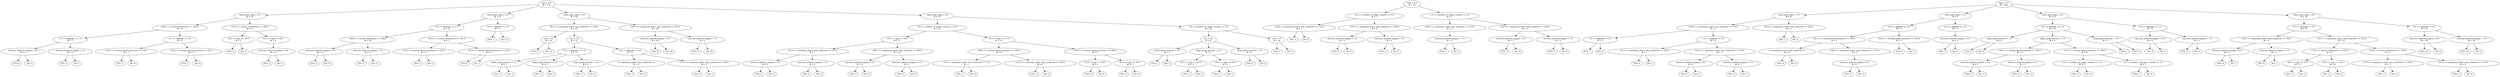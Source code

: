 // Heart Data Decision Tree
digraph {
	"c791b64a-ffa7-4f8d-bc83-f4e7b7d10822" [label="thal = 3.0
# = 152"]
	"1a68bd39-2408-4e20-b849-fb2fc2386250" [label="chest_pain_type = 1.0
# = 12"]
	"f83f117d-ed92-4346-a36a-aff19d2d0b9f" [label="chest_pain_type = 2.0
# = 33"]
	"3ab942e7-cd74-48c5-846a-2feebee31fec" [label="chest_pain_type = 3.0
# = 56"]
	"cdd2b8d6-2947-4aae-b222-f57e28d1df6b" [label="chest_pain_type = 4.0
# = 51"]
	"526d82bd-25c6-4d76-95f3-57d149de5b1c" [label="0.0 <= number_of_major_vessels <= 0.0
# = 7"]
	"1ea00df7-6ce6-4a06-950f-dcd28e1fdbe8" [label="1.0 <= number_of_major_vessels <= 3.0
# = 7"]
	"98ec3983-8569-48a9-b7b4-e82ad2cb62ef" [label="thal = 6.0
# = 14"]
	"e56421bb-d5ce-40cc-aecf-54c7835042a3" [label="chest_pain_type = 1.0
# = 6"]
	"e06cf3dc-5ae9-499b-a746-c2027387f91b" [label="chest_pain_type = 2.0
# = 7"]
	"8ba0731b-7564-43c4-977f-a16138d1be26" [label="chest_pain_type = 3.0
# = 21"]
	"5e00abfb-6cb4-4ab4-adcb-b4c99097172e" [label="chest_pain_type = 4.0
# = 70"]
	"478f6a52-39de-4720-9860-3caf21e6e105" [label="thal = 7.0
# = 104"]
	"b389e6e5-c95f-412b-8e7a-422b144d4f72" [label="182.0 <= serum_cholesterol <= 244.0
# = 9"]
	"741468af-53b6-4333-8d2e-516cf7c8f406" [label="273.0 <= serum_cholesterol <= 283.0
# = 3"]
	"b44b5197-9220-4a17-a825-5c96d1274d8e" [label="0.0 <= oldpeak <= 1.4
# = 32"]
	"044034b4-ca1d-4264-9851-8e0311487d80" [label="1.8 <= oldpeak <= 1.8
# = 1"]
	"f2356091-ef70-42f1-b1af-e513707af859" [label="96.0 <= maximum_heart_rate_achieved <= 158.0
# = 27"]
	"628b89bd-4dfd-4498-b370-d404abcc5d88" [label="160.0 <= maximum_heart_rate_achieved <= 187.0
# = 29"]
	"14aabb8e-ac0b-404a-a4fb-dc22dbe9dbcc" [label="0.0 <= number_of_major_vessels <= 0.0
# = 31"]
	"2218b7b8-b9db-402c-9518-0f7fb35355e3" [label="1.0 <= number_of_major_vessels <= 3.0
# = 20"]
	"93497e59-0b08-47bc-9a46-08135f7a7792" [label="125.0 <= maximum_heart_rate_achieved <= 125.0
# = 1"]
	"edb38c8f-9f6c-4ffa-baff-06c3a3af0d9f" [label="126.0 <= maximum_heart_rate_achieved <= 190.0
# = 6"]
	"17473a36-5f94-4e46-b14c-4d4a0112b0a9" [label="105.0 <= maximum_heart_rate_achieved <= 112.0
# = 2"]
	"6f4ef7f9-44fd-4d72-bf57-795b81071532" [label="120.0 <= maximum_heart_rate_achieved <= 158.0
# = 5"]
	"770ce781-0c75-4f3e-b059-65fdb82c54b7" [label="145.0 <= maximum_heart_rate_achieved <= 178.0
# = 5"]
	"17c48644-873d-444c-ab80-9ee35631a4b4" [label="182.0 <= maximum_heart_rate_achieved <= 182.0
# = 1"]
	"9b3a60dd-388f-48b4-a4ea-f054f6c56572" [label="0.0 <= oldpeak <= 0.0
# = 4"]
	"559b9c47-226f-4242-ac48-acc92e885740" [label="0.3 <= oldpeak <= 1.4
# = 3"]
	"6df57358-fb08-4561-a1e1-e5521f4c6d74" [label="0.0 <= oldpeak <= 1.8
# = 16"]
	"5e4e0cb1-706c-4097-81b3-09ddc7b2dcef" [label="2.0 <= oldpeak <= 3.2
# = 5"]
	"e69394df-7c17-464c-945e-d0fbe4bcbb6a" [label="0.0 <= oldpeak <= 0.5
# = 18"]
	"d6647b80-24e0-423f-ab42-7b470079e838" [label="0.8 <= oldpeak <= 6.2
# = 52"]
	"b676f134-74d8-4f27-9430-c5718a945e11" [label="0.0 <= oldpeak <= 1.8
# = 7"]
	"a65e50a7-8af5-4416-9016-76e402206da7" [label="2.6 <= oldpeak <= 2.6
# = 2"]
	"1a5d5c42-c680-4906-8848-de1750857008" [label="58.0 <= age <= 58.0
# = 1"]
	"974f513e-e2c5-4cc9-8b6b-b9224e62c885" [label="59.0 <= age <= 65.0
# = 2"]
	"e87400ca-d911-4451-8077-b92a0586e15c" [label="160.0 <= serum_cholesterol <= 308.0
# = 30"]
	"664d0d80-e8ba-42c9-a129-4d42893f7e80" [label="319.0 <= serum_cholesterol <= 325.0
# = 2"]
	"a4eedea3-1b2e-4fe7-82d6-6c951474dfb4" [label="sex = 0.0
# = 14"]
	"c4b710b6-d740-4f49-9d38-7dd8abf65d04" [label="sex = 1.0
# = 13"]
	"bb98b437-35ca-4efd-ac6e-e9b28e1f3e4e" [label="exercise_induced_angina = 0.0
# = 26"]
	"129a8866-127d-4fdd-9a58-4287faff3320" [label="exercise_induced_angina = 1.0
# = 3"]
	"52f49ac9-dd5e-4c4e-a8fa-a8d16cb49bc6" [label="35.0 <= age <= 54.0
# = 17"]
	"3a1ce844-eb66-46f3-823a-be9a3333531b" [label="55.0 <= age <= 71.0
# = 14"]
	"8dd13676-55f3-4b12-9f9c-478016f01e76" [label="sex = 0.0
# = 6"]
	"d37e42bc-a257-4eb5-85fd-0369086a56a8" [label="sex = 1.0
# = 14"]
	"7ad577a8-794a-48bf-b9dc-b41c138d3c18" [label="exercise_induced_angina = 0.0
# = 5"]
	"a0cbc405-e4d9-4fdc-9330-0747ab04f18d" [label="exercise_induced_angina = 1.0
# = 1"]
	"57eddbe4-2058-469e-8669-f8621d29da8a" [label="exercise_induced_angina = 1.0
# = 2"]
	"a829c99c-2f94-4240-9dda-5134355cfeb4" [label="exercise_induced_angina = 0.0
# = 3"]
	"2c1a2305-8462-48dc-8deb-35f5098386d4" [label="exercise_induced_angina = 1.0
# = 2"]
	"2ae362af-ebdf-4c4f-94a0-3bdab1d9a53e" [label="0.2 <= oldpeak <= 0.2
# = 1"]
	"417088e2-9294-49b0-b315-f0f6f076f1bf" [label="1.2 <= oldpeak <= 4.2
# = 4"]
	"2eafddc0-12c1-4403-afbd-ac923e477dda" [label="101.0 <= resting_blood_pressure <= 120.0
# = 3"]
	"50f088e8-e899-456e-90b2-b9562282736c" [label="192.0 <= resting_blood_pressure <= 192.0
# = 1"]
	"fbb44e0f-a684-4e05-8e4c-e43ef59b2f6f" [label="exercise_induced_angina = 0.0
# = 3"]
	"c61713d4-478d-4906-a01a-9e378d147088" [label="slope_peak_exercise = 1.0
# = 6"]
	"b288bf90-b2ef-49ac-9830-c89f35c40bb5" [label="slope_peak_exercise = 2.0
# = 9"]
	"d16f71cb-08b6-48a3-806a-a082971ab8a7" [label="slope_peak_exercise = 3.0
# = 1"]
	"a64d974c-5418-490a-a8de-6d4b33b9ab40" [label="exercise_induced_angina = 0.0
# = 4"]
	"497a004a-222c-4b7e-953c-f289d04f15ca" [label="exercise_induced_angina = 1.0
# = 1"]
	"15b7ed21-04fb-4435-a2f5-3ecd8b5094e0" [label="105.0 <= maximum_heart_rate_achieved <= 140.0
# = 3"]
	"0ecf993b-216c-4236-af7d-8312be3e20e0" [label="147.0 <= maximum_heart_rate_achieved <= 181.0
# = 15"]
	"d8097588-8f06-4421-b7cc-5ffaa9c6ecfd" [label="exercise_induced_angina = 0.0
# = 14"]
	"03815d82-689e-45ab-9716-7011673e143b" [label="exercise_induced_angina = 1.0
# = 38"]
	"74be4393-39d1-4025-a7ee-0ad5fec2f2de" [label="exercise_induced_angina = 0.0
# = 5"]
	"c5b8ace6-87e8-4017-91a7-d92126a007da" [label="exercise_induced_angina = 1.0
# = 2"]
	"1ea7a707-c694-4d4b-b75e-298963377a44" [label="134.0 <= resting_blood_pressure <= 134.0
# = 1"]
	"e8133f57-14ad-4f41-ab50-ab0fde4abdbb" [label="150.0 <= resting_blood_pressure <= 150.0
# = 1"]
	"834f3839-14cc-48ed-b881-e8b10255e9c3" [label="exercise_induced_angina = 0.0
# = 2"]
	"c930b654-0eb3-4b90-89e5-29f578af8855" [label="exercise_induced_angina = 0.0
# = 27"]
	"82d9485c-a06b-45c7-8c9e-4076e89f2a16" [label="exercise_induced_angina = 1.0
# = 3"]
	"51d80ccd-7d74-4c01-8c31-32c0724c728c" [label="120.0 <= resting_blood_pressure <= 120.0
# = 1"]
	"1eb60b9f-3a9d-43e4-8a38-7e3755f73e9e" [label="136.0 <= resting_blood_pressure <= 136.0
# = 1"]
	"d8c0bc27-f91c-4d83-a28f-807d8c50ce2c" [label="0.0 <= oldpeak <= 1.6
# = 11"]
	"a1571390-c5c1-4aab-879c-41b94de736ad" [label="3.0 <= oldpeak <= 3.6
# = 2"]
	"2ee1fdea-0214-4cd2-b674-4a103cf70d4c" [label="122.0 <= maximum_heart_rate_achieved <= 159.0
# = 7"]
	"e7c7fed8-70d6-4ef3-9459-506f7f4d2e7f" [label="160.0 <= maximum_heart_rate_achieved <= 186.0
# = 10"]
	"de7a35e6-2788-46c2-bf8c-2f0560b64e4f" [label="100.0 <= resting_blood_pressure <= 140.0
# = 9"]
	"4d2ce907-143a-496d-8f5a-09a1c4e5508b" [label="150.0 <= resting_blood_pressure <= 180.0
# = 5"]
	"e6871684-f75d-4cfb-bc3f-895d19c759f6" [label="slope_peak_exercise = 1.0
# = 2"]
	"2a8863a1-3e4b-4e4a-8966-6f61cc4afbe7" [label="slope_peak_exercise = 2.0
# = 3"]
	"f6aabbfb-62f3-44c5-819a-eb73d55336ea" [label="slope_peak_exercise = 3.0
# = 1"]
	"ca437caa-ae51-4d74-a0c1-dd348a8f8248" [label="145.0 <= maximum_heart_rate_achieved <= 145.0
# = 1"]
	"14db5f7a-4423-4584-815c-c93fc9ed2d66" [label="162.0 <= maximum_heart_rate_achieved <= 178.0
# = 3"]
	"7f769db4-c76a-47a4-b071-0e3e0b5e924a" [label=" <= maximum_heart_rate_achieved <= 
# = 0"]
	"91509b18-fbe3-466e-9351-244cc1df04d6" [label="156.0 <= maximum_heart_rate_achieved <= 173.0
# = 3"]
	"e6152f09-3a5f-4d88-be69-74dd612d4b1c" [label="105.0 <= resting_blood_pressure <= 120.0
# = 3"]
	"eaa85854-aa5e-4bb9-b2c7-ba2995961e7f" [label="125.0 <= resting_blood_pressure <= 180.0
# = 6"]
	"308ba088-c582-4f35-82d9-c7c384c1d067" [label="exercise_induced_angina = 0.0
# = 1"]
	"351218ee-f119-4cfd-a009-37f7875111d3" [label="exercise_induced_angina = 1.0
# = 2"]
	"ac871d95-9566-45a6-af69-9258b5d2928e" [label="172.0 <= serum_cholesterol <= 234.0
# = 8"]
	"7e9ae3e6-ad6e-43e0-a8fc-f1cd6d41adf7" [label="254.0 <= serum_cholesterol <= 309.0
# = 7"]
	"8bfcf624-aa30-4933-92e1-90ca32a925b5" [label="slope_peak_exercise = 1.0
# = 7"]
	"293aeb60-5259-40f0-abf3-208ebd775e7c" [label="slope_peak_exercise = 2.0
# = 2"]
	"5a264c47-20f3-4b8b-ba74-bd4dfe3c9ef7" [label="slope_peak_exercise = 3.0
# = 2"]
	"be2e9121-5b9f-488f-b563-4afcb9dc1bec" [label=" <= maximum_heart_rate_achieved <= 
# = 0"]
	"1e577f4f-3316-478d-93d7-9a1daf8e27eb" [label="147.0 <= maximum_heart_rate_achieved <= 155.0
# = 2"]
	"923aebf4-ba87-4cb9-bea2-289b70a2e262" [label="exercise_induced_angina = 0.0
# = 4"]
	"303ceb09-88e7-4279-8cfc-258389de4996" [label="exercise_induced_angina = 1.0
# = 3"]
	"c119e950-9d35-4d49-bb3b-5c7c73cf1de4" [label="exercise_induced_angina = 0.0
# = 9"]
	"484ff79f-7c84-4387-a559-d627da2ef1e6" [label="exercise_induced_angina = 1.0
# = 1"]
	"930d3e51-b621-440c-9a01-f418aba6e05d" [label="71.0 <= maximum_heart_rate_achieved <= 71.0
# = 1"]
	"0e25721f-9ae4-498e-8b25-b5e8571aee81" [label="122.0 <= maximum_heart_rate_achieved <= 182.0
# = 8"]
	"a87f156a-66a8-4a8f-bc74-650e806a929f" [label="55.0 <= age <= 62.0
# = 4"]
	"cf8b8db2-7177-480f-a532-1bd599f07251" [label="64.0 <= age <= 64.0
# = 1"]
	"1b9dcc34-62f1-42b3-aae7-59084f8ac37e" [label="62.0 <= age <= 63.0
# = 2"]
	"8bca853d-9e63-4821-a1ea-47b665f009b8" [label="64.0 <= age <= 64.0
# = 1"]
	"d3d7082f-b764-4b66-aabb-fcabe79d8f0a" [label="exercise_induced_angina = 0.0
# = 2"]
	"75e7e1cb-1afa-490d-b37f-5b7f0c1ad4ea" [label="exercise_induced_angina = 1.0
# = 1"]
	"89130473-3414-488d-a6fb-eb157e1698a4" [label="exercise_induced_angina = 0.0
# = 3"]
	"f3c48247-aab7-48ed-9956-80665b105f57" [label="exercise_induced_angina = 0.0
# = 2"]
	"85142d8b-7a4e-47a8-9305-df1777e8cb8b" [label="exercise_induced_angina = 1.0
# = 1"]
	"cd5ca26c-438d-4754-a974-cacaa4c88221" [label="0.0 <= number_of_major_vessels <= 1.0
# = 5"]
	"48e84f27-43f7-405e-a469-125f975646af" [label="3.0 <= number_of_major_vessels <= 3.0
# = 1"]
	"1b4d943f-0f77-4bbc-9539-60a22df4b76e" [label="40.0 <= age <= 41.0
# = 2"]
	"bf7fd736-1f7a-46ee-8e92-c810ffcf16b7" [label="43.0 <= age <= 59.0
# = 6"]
	"7fc63e53-2f39-4785-9254-61b6be8430e5" [label="147.0 <= maximum_heart_rate_achieved <= 156.0
# = 3"]
	"bca33604-fac6-4f07-bfa4-e5c795d8bb78" [label="161.0 <= maximum_heart_rate_achieved <= 171.0
# = 4"]
		"c791b64a-ffa7-4f8d-bc83-f4e7b7d10822" -> "1a68bd39-2408-4e20-b849-fb2fc2386250" [constraint=true]
		"c791b64a-ffa7-4f8d-bc83-f4e7b7d10822" -> "f83f117d-ed92-4346-a36a-aff19d2d0b9f" [constraint=true]
		"c791b64a-ffa7-4f8d-bc83-f4e7b7d10822" -> "3ab942e7-cd74-48c5-846a-2feebee31fec" [constraint=true]
		"c791b64a-ffa7-4f8d-bc83-f4e7b7d10822" -> "cdd2b8d6-2947-4aae-b222-f57e28d1df6b" [constraint=true]
		"1a68bd39-2408-4e20-b849-fb2fc2386250" -> "b389e6e5-c95f-412b-8e7a-422b144d4f72" [constraint=true]
		"1a68bd39-2408-4e20-b849-fb2fc2386250" -> "741468af-53b6-4333-8d2e-516cf7c8f406" [constraint=true]
		"f83f117d-ed92-4346-a36a-aff19d2d0b9f" -> "b44b5197-9220-4a17-a825-5c96d1274d8e" [constraint=true]
		"f83f117d-ed92-4346-a36a-aff19d2d0b9f" -> "044034b4-ca1d-4264-9851-8e0311487d80" [constraint=true]
		"3ab942e7-cd74-48c5-846a-2feebee31fec" -> "f2356091-ef70-42f1-b1af-e513707af859" [constraint=true]
		"3ab942e7-cd74-48c5-846a-2feebee31fec" -> "628b89bd-4dfd-4498-b370-d404abcc5d88" [constraint=true]
		"cdd2b8d6-2947-4aae-b222-f57e28d1df6b" -> "14aabb8e-ac0b-404a-a4fb-dc22dbe9dbcc" [constraint=true]
		"cdd2b8d6-2947-4aae-b222-f57e28d1df6b" -> "2218b7b8-b9db-402c-9518-0f7fb35355e3" [constraint=true]
		"526d82bd-25c6-4d76-95f3-57d149de5b1c" -> "93497e59-0b08-47bc-9a46-08135f7a7792" [constraint=true]
		"526d82bd-25c6-4d76-95f3-57d149de5b1c" -> "edb38c8f-9f6c-4ffa-baff-06c3a3af0d9f" [constraint=true]
		"1ea00df7-6ce6-4a06-950f-dcd28e1fdbe8" -> "17473a36-5f94-4e46-b14c-4d4a0112b0a9" [constraint=true]
		"1ea00df7-6ce6-4a06-950f-dcd28e1fdbe8" -> "6f4ef7f9-44fd-4d72-bf57-795b81071532" [constraint=true]
		"98ec3983-8569-48a9-b7b4-e82ad2cb62ef" -> "526d82bd-25c6-4d76-95f3-57d149de5b1c" [constraint=true]
		"98ec3983-8569-48a9-b7b4-e82ad2cb62ef" -> "1ea00df7-6ce6-4a06-950f-dcd28e1fdbe8" [constraint=true]
		"e56421bb-d5ce-40cc-aecf-54c7835042a3" -> "770ce781-0c75-4f3e-b059-65fdb82c54b7" [constraint=true]
		"e56421bb-d5ce-40cc-aecf-54c7835042a3" -> "17c48644-873d-444c-ab80-9ee35631a4b4" [constraint=true]
		"e06cf3dc-5ae9-499b-a746-c2027387f91b" -> "9b3a60dd-388f-48b4-a4ea-f054f6c56572" [constraint=true]
		"e06cf3dc-5ae9-499b-a746-c2027387f91b" -> "559b9c47-226f-4242-ac48-acc92e885740" [constraint=true]
		"8ba0731b-7564-43c4-977f-a16138d1be26" -> "6df57358-fb08-4561-a1e1-e5521f4c6d74" [constraint=true]
		"8ba0731b-7564-43c4-977f-a16138d1be26" -> "5e4e0cb1-706c-4097-81b3-09ddc7b2dcef" [constraint=true]
		"5e00abfb-6cb4-4ab4-adcb-b4c99097172e" -> "e69394df-7c17-464c-945e-d0fbe4bcbb6a" [constraint=true]
		"5e00abfb-6cb4-4ab4-adcb-b4c99097172e" -> "d6647b80-24e0-423f-ab42-7b470079e838" [constraint=true]
		"478f6a52-39de-4720-9860-3caf21e6e105" -> "e56421bb-d5ce-40cc-aecf-54c7835042a3" [constraint=true]
		"478f6a52-39de-4720-9860-3caf21e6e105" -> "e06cf3dc-5ae9-499b-a746-c2027387f91b" [constraint=true]
		"478f6a52-39de-4720-9860-3caf21e6e105" -> "8ba0731b-7564-43c4-977f-a16138d1be26" [constraint=true]
		"478f6a52-39de-4720-9860-3caf21e6e105" -> "5e00abfb-6cb4-4ab4-adcb-b4c99097172e" [constraint=true]
		"b389e6e5-c95f-412b-8e7a-422b144d4f72" -> "b676f134-74d8-4f27-9430-c5718a945e11" [constraint=true]
		"b389e6e5-c95f-412b-8e7a-422b144d4f72" -> "a65e50a7-8af5-4416-9016-76e402206da7" [constraint=true]
		"741468af-53b6-4333-8d2e-516cf7c8f406" -> "1a5d5c42-c680-4906-8848-de1750857008" [constraint=true]
		"741468af-53b6-4333-8d2e-516cf7c8f406" -> "974f513e-e2c5-4cc9-8b6b-b9224e62c885" [constraint=true]
		"b44b5197-9220-4a17-a825-5c96d1274d8e" -> "e87400ca-d911-4451-8077-b92a0586e15c" [constraint=true]
		"b44b5197-9220-4a17-a825-5c96d1274d8e" -> "664d0d80-e8ba-42c9-a129-4d42893f7e80" [constraint=true]
	"b327075e-e700-4288-b724-e1c7a9faa93c" [label="YES: 1"]
	"c6bae03e-c845-4a41-955e-461b4bf1b8e1" [label="NO: 31"]
		"044034b4-ca1d-4264-9851-8e0311487d80" -> "b327075e-e700-4288-b724-e1c7a9faa93c" [constraint=true]
		"044034b4-ca1d-4264-9851-8e0311487d80" -> "c6bae03e-c845-4a41-955e-461b4bf1b8e1" [constraint=true]
		"f2356091-ef70-42f1-b1af-e513707af859" -> "a4eedea3-1b2e-4fe7-82d6-6c951474dfb4" [constraint=true]
		"f2356091-ef70-42f1-b1af-e513707af859" -> "c4b710b6-d740-4f49-9d38-7dd8abf65d04" [constraint=true]
		"628b89bd-4dfd-4498-b370-d404abcc5d88" -> "bb98b437-35ca-4efd-ac6e-e9b28e1f3e4e" [constraint=true]
		"628b89bd-4dfd-4498-b370-d404abcc5d88" -> "129a8866-127d-4fdd-9a58-4287faff3320" [constraint=true]
		"14aabb8e-ac0b-404a-a4fb-dc22dbe9dbcc" -> "52f49ac9-dd5e-4c4e-a8fa-a8d16cb49bc6" [constraint=true]
		"14aabb8e-ac0b-404a-a4fb-dc22dbe9dbcc" -> "3a1ce844-eb66-46f3-823a-be9a3333531b" [constraint=true]
		"2218b7b8-b9db-402c-9518-0f7fb35355e3" -> "8dd13676-55f3-4b12-9f9c-478016f01e76" [constraint=true]
		"2218b7b8-b9db-402c-9518-0f7fb35355e3" -> "d37e42bc-a257-4eb5-85fd-0369086a56a8" [constraint=true]
	"f0220c86-b137-452e-8994-fecfdac3ef69" [label="YES: 1"]
	"c4da4d6d-0707-4631-95d1-41dc34198914" [label="NO: 0"]
		"93497e59-0b08-47bc-9a46-08135f7a7792" -> "f0220c86-b137-452e-8994-fecfdac3ef69" [constraint=true]
		"93497e59-0b08-47bc-9a46-08135f7a7792" -> "c4da4d6d-0707-4631-95d1-41dc34198914" [constraint=true]
		"edb38c8f-9f6c-4ffa-baff-06c3a3af0d9f" -> "7ad577a8-794a-48bf-b9dc-b41c138d3c18" [constraint=true]
		"edb38c8f-9f6c-4ffa-baff-06c3a3af0d9f" -> "a0cbc405-e4d9-4fdc-9330-0747ab04f18d" [constraint=true]
		"17473a36-5f94-4e46-b14c-4d4a0112b0a9" -> "57eddbe4-2058-469e-8669-f8621d29da8a" [constraint=true]
		"6f4ef7f9-44fd-4d72-bf57-795b81071532" -> "a829c99c-2f94-4240-9dda-5134355cfeb4" [constraint=true]
		"6f4ef7f9-44fd-4d72-bf57-795b81071532" -> "2c1a2305-8462-48dc-8deb-35f5098386d4" [constraint=true]
		"770ce781-0c75-4f3e-b059-65fdb82c54b7" -> "2ae362af-ebdf-4c4f-94a0-3bdab1d9a53e" [constraint=true]
		"770ce781-0c75-4f3e-b059-65fdb82c54b7" -> "417088e2-9294-49b0-b315-f0f6f076f1bf" [constraint=true]
	"cccb5fed-2360-4f3a-88ed-71386cb71b2c" [label="YES: 1"]
	"572aed11-1c00-438b-86e4-398ba4665c9c" [label="NO: 4"]
		"17c48644-873d-444c-ab80-9ee35631a4b4" -> "cccb5fed-2360-4f3a-88ed-71386cb71b2c" [constraint=true]
		"17c48644-873d-444c-ab80-9ee35631a4b4" -> "572aed11-1c00-438b-86e4-398ba4665c9c" [constraint=true]
		"9b3a60dd-388f-48b4-a4ea-f054f6c56572" -> "2eafddc0-12c1-4403-afbd-ac923e477dda" [constraint=true]
		"9b3a60dd-388f-48b4-a4ea-f054f6c56572" -> "50f088e8-e899-456e-90b2-b9562282736c" [constraint=true]
		"559b9c47-226f-4242-ac48-acc92e885740" -> "fbb44e0f-a684-4e05-8e4c-e43ef59b2f6f" [constraint=true]
		"6df57358-fb08-4561-a1e1-e5521f4c6d74" -> "c61713d4-478d-4906-a01a-9e378d147088" [constraint=true]
		"6df57358-fb08-4561-a1e1-e5521f4c6d74" -> "b288bf90-b2ef-49ac-9830-c89f35c40bb5" [constraint=true]
		"6df57358-fb08-4561-a1e1-e5521f4c6d74" -> "d16f71cb-08b6-48a3-806a-a082971ab8a7" [constraint=true]
		"5e4e0cb1-706c-4097-81b3-09ddc7b2dcef" -> "a64d974c-5418-490a-a8de-6d4b33b9ab40" [constraint=true]
		"5e4e0cb1-706c-4097-81b3-09ddc7b2dcef" -> "497a004a-222c-4b7e-953c-f289d04f15ca" [constraint=true]
		"e69394df-7c17-464c-945e-d0fbe4bcbb6a" -> "15b7ed21-04fb-4435-a2f5-3ecd8b5094e0" [constraint=true]
		"e69394df-7c17-464c-945e-d0fbe4bcbb6a" -> "0ecf993b-216c-4236-af7d-8312be3e20e0" [constraint=true]
		"d6647b80-24e0-423f-ab42-7b470079e838" -> "d8097588-8f06-4421-b7cc-5ffaa9c6ecfd" [constraint=true]
		"d6647b80-24e0-423f-ab42-7b470079e838" -> "03815d82-689e-45ab-9716-7011673e143b" [constraint=true]
		"b676f134-74d8-4f27-9430-c5718a945e11" -> "74be4393-39d1-4025-a7ee-0ad5fec2f2de" [constraint=true]
		"b676f134-74d8-4f27-9430-c5718a945e11" -> "c5b8ace6-87e8-4017-91a7-d92126a007da" [constraint=true]
		"a65e50a7-8af5-4416-9016-76e402206da7" -> "1ea7a707-c694-4d4b-b75e-298963377a44" [constraint=true]
		"a65e50a7-8af5-4416-9016-76e402206da7" -> "e8133f57-14ad-4f41-ab50-ab0fde4abdbb" [constraint=true]
	"0b83c591-775b-4b2d-bbac-31638d3c5af1" [label="YES: 0"]
	"13a7a466-1b4e-400b-8f70-50592ab25d6e" [label="NO: 1"]
		"1a5d5c42-c680-4906-8848-de1750857008" -> "0b83c591-775b-4b2d-bbac-31638d3c5af1" [constraint=true]
		"1a5d5c42-c680-4906-8848-de1750857008" -> "13a7a466-1b4e-400b-8f70-50592ab25d6e" [constraint=true]
		"974f513e-e2c5-4cc9-8b6b-b9224e62c885" -> "834f3839-14cc-48ed-b881-e8b10255e9c3" [constraint=true]
		"e87400ca-d911-4451-8077-b92a0586e15c" -> "c930b654-0eb3-4b90-89e5-29f578af8855" [constraint=true]
		"e87400ca-d911-4451-8077-b92a0586e15c" -> "82d9485c-a06b-45c7-8c9e-4076e89f2a16" [constraint=true]
		"664d0d80-e8ba-42c9-a129-4d42893f7e80" -> "51d80ccd-7d74-4c01-8c31-32c0724c728c" [constraint=true]
		"664d0d80-e8ba-42c9-a129-4d42893f7e80" -> "1eb60b9f-3a9d-43e4-8a38-7e3755f73e9e" [constraint=true]
	"08657b6b-40f4-4c67-a481-0e0039c8e274" [label="YES: 0"]
	"f4663862-5ee6-4e0c-ad30-54dac777fe9b" [label="NO: 14"]
		"a4eedea3-1b2e-4fe7-82d6-6c951474dfb4" -> "08657b6b-40f4-4c67-a481-0e0039c8e274" [constraint=true]
		"a4eedea3-1b2e-4fe7-82d6-6c951474dfb4" -> "f4663862-5ee6-4e0c-ad30-54dac777fe9b" [constraint=true]
		"c4b710b6-d740-4f49-9d38-7dd8abf65d04" -> "d8c0bc27-f91c-4d83-a28f-807d8c50ce2c" [constraint=true]
		"c4b710b6-d740-4f49-9d38-7dd8abf65d04" -> "a1571390-c5c1-4aab-879c-41b94de736ad" [constraint=true]
	"bdfcb495-574b-45d7-8c85-f541a987f418" [label="YES: 0"]
	"edae436a-1fa8-407b-ad98-77c240d812bf" [label="NO: 26"]
		"bb98b437-35ca-4efd-ac6e-e9b28e1f3e4e" -> "bdfcb495-574b-45d7-8c85-f541a987f418" [constraint=true]
		"bb98b437-35ca-4efd-ac6e-e9b28e1f3e4e" -> "edae436a-1fa8-407b-ad98-77c240d812bf" [constraint=true]
	"b579e125-0df4-4e59-8fe4-cdf2d5cc50dc" [label="YES: 0"]
	"f3124b72-99aa-4ea4-8409-50db85472569" [label="NO: 26"]
		"129a8866-127d-4fdd-9a58-4287faff3320" -> "b579e125-0df4-4e59-8fe4-cdf2d5cc50dc" [constraint=true]
		"129a8866-127d-4fdd-9a58-4287faff3320" -> "f3124b72-99aa-4ea4-8409-50db85472569" [constraint=true]
		"52f49ac9-dd5e-4c4e-a8fa-a8d16cb49bc6" -> "2ee1fdea-0214-4cd2-b674-4a103cf70d4c" [constraint=true]
		"52f49ac9-dd5e-4c4e-a8fa-a8d16cb49bc6" -> "e7c7fed8-70d6-4ef3-9459-506f7f4d2e7f" [constraint=true]
		"3a1ce844-eb66-46f3-823a-be9a3333531b" -> "de7a35e6-2788-46c2-bf8c-2f0560b64e4f" [constraint=true]
		"3a1ce844-eb66-46f3-823a-be9a3333531b" -> "4d2ce907-143a-496d-8f5a-09a1c4e5508b" [constraint=true]
		"8dd13676-55f3-4b12-9f9c-478016f01e76" -> "e6871684-f75d-4cfb-bc3f-895d19c759f6" [constraint=true]
		"8dd13676-55f3-4b12-9f9c-478016f01e76" -> "2a8863a1-3e4b-4e4a-8966-6f61cc4afbe7" [constraint=true]
		"8dd13676-55f3-4b12-9f9c-478016f01e76" -> "f6aabbfb-62f3-44c5-819a-eb73d55336ea" [constraint=true]
	"fad3c311-ee08-4b97-b743-ce6ec5156da9" [label="YES: 3"]
	"b3431800-467e-4547-89a7-366aa8add01a" [label="NO: 3"]
		"d37e42bc-a257-4eb5-85fd-0369086a56a8" -> "fad3c311-ee08-4b97-b743-ce6ec5156da9" [constraint=true]
		"d37e42bc-a257-4eb5-85fd-0369086a56a8" -> "b3431800-467e-4547-89a7-366aa8add01a" [constraint=true]
	"b36e405b-b0b2-4ba9-a4e1-c024f8c612eb" [label="YES: 0"]
	"77639dab-ac9f-4ade-94af-091e21427ae7" [label="NO: 5"]
		"7ad577a8-794a-48bf-b9dc-b41c138d3c18" -> "b36e405b-b0b2-4ba9-a4e1-c024f8c612eb" [constraint=true]
		"7ad577a8-794a-48bf-b9dc-b41c138d3c18" -> "77639dab-ac9f-4ade-94af-091e21427ae7" [constraint=true]
	"186c5ea6-c387-4b81-82d4-f71d58d03de4" [label="YES: 0"]
	"f5a75c72-d0ae-4ede-b58f-4075b45aafae" [label="NO: 5"]
		"a0cbc405-e4d9-4fdc-9330-0747ab04f18d" -> "186c5ea6-c387-4b81-82d4-f71d58d03de4" [constraint=true]
		"a0cbc405-e4d9-4fdc-9330-0747ab04f18d" -> "f5a75c72-d0ae-4ede-b58f-4075b45aafae" [constraint=true]
	"a172c5bd-d2a4-4125-b3d2-540fc8517ead" [label="YES: 2"]
	"829a968e-fb7c-4754-b6b4-edd20b2ba19b" [label="NO: 0"]
		"57eddbe4-2058-469e-8669-f8621d29da8a" -> "a172c5bd-d2a4-4125-b3d2-540fc8517ead" [constraint=true]
		"57eddbe4-2058-469e-8669-f8621d29da8a" -> "829a968e-fb7c-4754-b6b4-edd20b2ba19b" [constraint=true]
	"864c59ef-3d2f-4e14-bab5-c8ac06688862" [label="YES: 3"]
	"a92092b9-78f5-42f3-8d2b-ae9da6def3f0" [label="NO: 0"]
		"a829c99c-2f94-4240-9dda-5134355cfeb4" -> "864c59ef-3d2f-4e14-bab5-c8ac06688862" [constraint=true]
		"a829c99c-2f94-4240-9dda-5134355cfeb4" -> "a92092b9-78f5-42f3-8d2b-ae9da6def3f0" [constraint=true]
	"70ca34eb-6c3b-4aa2-842e-8b3c604c095e" [label="YES: 3"]
	"2b98722d-1ffa-47b8-9fd6-4f9c1743bde2" [label="NO: 0"]
		"2c1a2305-8462-48dc-8deb-35f5098386d4" -> "70ca34eb-6c3b-4aa2-842e-8b3c604c095e" [constraint=true]
		"2c1a2305-8462-48dc-8deb-35f5098386d4" -> "2b98722d-1ffa-47b8-9fd6-4f9c1743bde2" [constraint=true]
	"f47ed6c9-eb84-4f57-b3d1-d9701ca41d9b" [label="YES: 1"]
	"dcbbdd96-5dc4-4708-8d97-a76ff5afe749" [label="NO: 0"]
		"2ae362af-ebdf-4c4f-94a0-3bdab1d9a53e" -> "f47ed6c9-eb84-4f57-b3d1-d9701ca41d9b" [constraint=true]
		"2ae362af-ebdf-4c4f-94a0-3bdab1d9a53e" -> "dcbbdd96-5dc4-4708-8d97-a76ff5afe749" [constraint=true]
		"417088e2-9294-49b0-b315-f0f6f076f1bf" -> "ca437caa-ae51-4d74-a0c1-dd348a8f8248" [constraint=true]
		"417088e2-9294-49b0-b315-f0f6f076f1bf" -> "14db5f7a-4423-4584-815c-c93fc9ed2d66" [constraint=true]
		"2eafddc0-12c1-4403-afbd-ac923e477dda" -> "7f769db4-c76a-47a4-b071-0e3e0b5e924a" [constraint=true]
		"2eafddc0-12c1-4403-afbd-ac923e477dda" -> "91509b18-fbe3-466e-9351-244cc1df04d6" [constraint=true]
	"d4ebdcd3-de31-467b-a47e-146aae705458" [label="YES: 0"]
	"6f796667-b452-42d5-96a1-371decc30896" [label="NO: 3"]
		"50f088e8-e899-456e-90b2-b9562282736c" -> "d4ebdcd3-de31-467b-a47e-146aae705458" [constraint=true]
		"50f088e8-e899-456e-90b2-b9562282736c" -> "6f796667-b452-42d5-96a1-371decc30896" [constraint=true]
	"500f5452-e310-4bfa-8a64-916231332297" [label="YES: 3"]
	"6ec5999e-98d3-450d-8b42-0de2242a2178" [label="NO: 0"]
		"fbb44e0f-a684-4e05-8e4c-e43ef59b2f6f" -> "500f5452-e310-4bfa-8a64-916231332297" [constraint=true]
		"fbb44e0f-a684-4e05-8e4c-e43ef59b2f6f" -> "6ec5999e-98d3-450d-8b42-0de2242a2178" [constraint=true]
	"7c0bf445-3cb5-4602-a2bb-e01905eb9189" [label="YES: 0"]
	"ae4806c4-0ff3-40c3-a964-780532cb4c3f" [label="NO: 6"]
		"c61713d4-478d-4906-a01a-9e378d147088" -> "7c0bf445-3cb5-4602-a2bb-e01905eb9189" [constraint=true]
		"c61713d4-478d-4906-a01a-9e378d147088" -> "ae4806c4-0ff3-40c3-a964-780532cb4c3f" [constraint=true]
		"b288bf90-b2ef-49ac-9830-c89f35c40bb5" -> "e6152f09-3a5f-4d88-be69-74dd612d4b1c" [constraint=true]
		"b288bf90-b2ef-49ac-9830-c89f35c40bb5" -> "eaa85854-aa5e-4bb9-b2c7-ba2995961e7f" [constraint=true]
	"7b7a342f-c213-4454-b557-fef48c9912e0" [label="YES: 0"]
	"9f6983e2-6050-4857-8e93-62b6e5ddd1ce" [label="NO: 6"]
		"d16f71cb-08b6-48a3-806a-a082971ab8a7" -> "7b7a342f-c213-4454-b557-fef48c9912e0" [constraint=true]
		"d16f71cb-08b6-48a3-806a-a082971ab8a7" -> "9f6983e2-6050-4857-8e93-62b6e5ddd1ce" [constraint=true]
	"f24f8a90-2c47-444e-bb35-22ff7d881563" [label="YES: 4"]
	"4f92ae25-a61c-4b8b-b75d-edb6af3b899e" [label="NO: 0"]
		"a64d974c-5418-490a-a8de-6d4b33b9ab40" -> "f24f8a90-2c47-444e-bb35-22ff7d881563" [constraint=true]
		"a64d974c-5418-490a-a8de-6d4b33b9ab40" -> "4f92ae25-a61c-4b8b-b75d-edb6af3b899e" [constraint=true]
	"0104ec19-53de-40f7-baf1-717b4de556da" [label="YES: 4"]
	"846935dd-3bb9-4d5d-8edd-66f37e4b7ac8" [label="NO: 0"]
		"497a004a-222c-4b7e-953c-f289d04f15ca" -> "0104ec19-53de-40f7-baf1-717b4de556da" [constraint=true]
		"497a004a-222c-4b7e-953c-f289d04f15ca" -> "846935dd-3bb9-4d5d-8edd-66f37e4b7ac8" [constraint=true]
		"15b7ed21-04fb-4435-a2f5-3ecd8b5094e0" -> "308ba088-c582-4f35-82d9-c7c384c1d067" [constraint=true]
		"15b7ed21-04fb-4435-a2f5-3ecd8b5094e0" -> "351218ee-f119-4cfd-a009-37f7875111d3" [constraint=true]
		"0ecf993b-216c-4236-af7d-8312be3e20e0" -> "ac871d95-9566-45a6-af69-9258b5d2928e" [constraint=true]
		"0ecf993b-216c-4236-af7d-8312be3e20e0" -> "7e9ae3e6-ad6e-43e0-a8fc-f1cd6d41adf7" [constraint=true]
	"16aeead1-398b-4134-bc94-d036626be090" [label="YES: 14"]
	"34001dba-0db4-4c23-b671-29aa4075ea3a" [label="NO: 0"]
		"d8097588-8f06-4421-b7cc-5ffaa9c6ecfd" -> "16aeead1-398b-4134-bc94-d036626be090" [constraint=true]
		"d8097588-8f06-4421-b7cc-5ffaa9c6ecfd" -> "34001dba-0db4-4c23-b671-29aa4075ea3a" [constraint=true]
	"9ff05bf6-542b-4829-922b-f3a1a52babad" [label="YES: 14"]
	"e78dc969-f4f7-4ecb-9861-db067e03d298" [label="NO: 0"]
		"03815d82-689e-45ab-9716-7011673e143b" -> "9ff05bf6-542b-4829-922b-f3a1a52babad" [constraint=true]
		"03815d82-689e-45ab-9716-7011673e143b" -> "e78dc969-f4f7-4ecb-9861-db067e03d298" [constraint=true]
	"c29d57bb-e70a-4444-9c4f-c946fed21441" [label="YES: 0"]
	"fcd3d20a-5885-4494-8e60-b198399a1159" [label="NO: 5"]
		"74be4393-39d1-4025-a7ee-0ad5fec2f2de" -> "c29d57bb-e70a-4444-9c4f-c946fed21441" [constraint=true]
		"74be4393-39d1-4025-a7ee-0ad5fec2f2de" -> "fcd3d20a-5885-4494-8e60-b198399a1159" [constraint=true]
	"c39dadc4-3cf4-46f1-9c12-a37144ea1517" [label="YES: 0"]
	"fc900874-80a6-4d89-ba2b-501712b5359b" [label="NO: 5"]
		"c5b8ace6-87e8-4017-91a7-d92126a007da" -> "c39dadc4-3cf4-46f1-9c12-a37144ea1517" [constraint=true]
		"c5b8ace6-87e8-4017-91a7-d92126a007da" -> "fc900874-80a6-4d89-ba2b-501712b5359b" [constraint=true]
	"4fcf3798-6b30-4331-9af1-7712c038f70a" [label="YES: 1"]
	"8baa59a1-9088-4bb3-911a-eaffe818d3f8" [label="NO: 0"]
		"1ea7a707-c694-4d4b-b75e-298963377a44" -> "4fcf3798-6b30-4331-9af1-7712c038f70a" [constraint=true]
		"1ea7a707-c694-4d4b-b75e-298963377a44" -> "8baa59a1-9088-4bb3-911a-eaffe818d3f8" [constraint=true]
	"80432332-220b-45ec-b910-8ceb3b6f051f" [label="YES: 1"]
	"40bc7735-ecda-4dcb-8110-0ed2ee23edf9" [label="NO: 0"]
		"e8133f57-14ad-4f41-ab50-ab0fde4abdbb" -> "80432332-220b-45ec-b910-8ceb3b6f051f" [constraint=true]
		"e8133f57-14ad-4f41-ab50-ab0fde4abdbb" -> "40bc7735-ecda-4dcb-8110-0ed2ee23edf9" [constraint=true]
	"2e7688d9-e1ad-4718-bf7e-46d4da42f853" [label="YES: 2"]
	"8cd1de9a-282b-4740-94db-11b2defb96a5" [label="NO: 0"]
		"834f3839-14cc-48ed-b881-e8b10255e9c3" -> "2e7688d9-e1ad-4718-bf7e-46d4da42f853" [constraint=true]
		"834f3839-14cc-48ed-b881-e8b10255e9c3" -> "8cd1de9a-282b-4740-94db-11b2defb96a5" [constraint=true]
	"38f84303-6388-4999-b6f5-e42142aabb17" [label="YES: 0"]
	"d4c4ba6b-d1fd-411b-b045-81d43021a0f2" [label="NO: 27"]
		"c930b654-0eb3-4b90-89e5-29f578af8855" -> "38f84303-6388-4999-b6f5-e42142aabb17" [constraint=true]
		"c930b654-0eb3-4b90-89e5-29f578af8855" -> "d4c4ba6b-d1fd-411b-b045-81d43021a0f2" [constraint=true]
	"41fcce06-4373-4232-832b-0cda236970d4" [label="YES: 0"]
	"cdf372fa-39b1-4bad-a2d0-3d4df112a405" [label="NO: 27"]
		"82d9485c-a06b-45c7-8c9e-4076e89f2a16" -> "41fcce06-4373-4232-832b-0cda236970d4" [constraint=true]
		"82d9485c-a06b-45c7-8c9e-4076e89f2a16" -> "cdf372fa-39b1-4bad-a2d0-3d4df112a405" [constraint=true]
	"0d0f275b-d862-440f-8f88-85032b9837b0" [label="YES: 0"]
	"ed371716-0b31-4caf-b750-bf60eaf4ea92" [label="NO: 1"]
		"51d80ccd-7d74-4c01-8c31-32c0724c728c" -> "0d0f275b-d862-440f-8f88-85032b9837b0" [constraint=true]
		"51d80ccd-7d74-4c01-8c31-32c0724c728c" -> "ed371716-0b31-4caf-b750-bf60eaf4ea92" [constraint=true]
	"66896ca5-31c0-4f85-a672-093be26cbe2f" [label="YES: 0"]
	"b03f4608-c5eb-4236-9b9f-5d8451ffcbe4" [label="NO: 1"]
		"1eb60b9f-3a9d-43e4-8a38-7e3755f73e9e" -> "66896ca5-31c0-4f85-a672-093be26cbe2f" [constraint=true]
		"1eb60b9f-3a9d-43e4-8a38-7e3755f73e9e" -> "b03f4608-c5eb-4236-9b9f-5d8451ffcbe4" [constraint=true]
		"d8c0bc27-f91c-4d83-a28f-807d8c50ce2c" -> "8bfcf624-aa30-4933-92e1-90ca32a925b5" [constraint=true]
		"d8c0bc27-f91c-4d83-a28f-807d8c50ce2c" -> "293aeb60-5259-40f0-abf3-208ebd775e7c" [constraint=true]
		"d8c0bc27-f91c-4d83-a28f-807d8c50ce2c" -> "5a264c47-20f3-4b8b-ba74-bd4dfe3c9ef7" [constraint=true]
		"a1571390-c5c1-4aab-879c-41b94de736ad" -> "be2e9121-5b9f-488f-b563-4afcb9dc1bec" [constraint=true]
		"a1571390-c5c1-4aab-879c-41b94de736ad" -> "1e577f4f-3316-478d-93d7-9a1daf8e27eb" [constraint=true]
		"2ee1fdea-0214-4cd2-b674-4a103cf70d4c" -> "923aebf4-ba87-4cb9-bea2-289b70a2e262" [constraint=true]
		"2ee1fdea-0214-4cd2-b674-4a103cf70d4c" -> "303ceb09-88e7-4279-8cfc-258389de4996" [constraint=true]
		"e7c7fed8-70d6-4ef3-9459-506f7f4d2e7f" -> "c119e950-9d35-4d49-bb3b-5c7c73cf1de4" [constraint=true]
		"e7c7fed8-70d6-4ef3-9459-506f7f4d2e7f" -> "484ff79f-7c84-4387-a559-d627da2ef1e6" [constraint=true]
		"de7a35e6-2788-46c2-bf8c-2f0560b64e4f" -> "930d3e51-b621-440c-9a01-f418aba6e05d" [constraint=true]
		"de7a35e6-2788-46c2-bf8c-2f0560b64e4f" -> "0e25721f-9ae4-498e-8b25-b5e8571aee81" [constraint=true]
		"4d2ce907-143a-496d-8f5a-09a1c4e5508b" -> "a87f156a-66a8-4a8f-bc74-650e806a929f" [constraint=true]
		"4d2ce907-143a-496d-8f5a-09a1c4e5508b" -> "cf8b8db2-7177-480f-a532-1bd599f07251" [constraint=true]
	"d9e8480e-7e05-4de3-940a-0a1873c3611f" [label="YES: 0"]
	"c6e80c02-ea3d-4108-a487-c61998274013" [label="NO: 2"]
		"e6871684-f75d-4cfb-bc3f-895d19c759f6" -> "d9e8480e-7e05-4de3-940a-0a1873c3611f" [constraint=true]
		"e6871684-f75d-4cfb-bc3f-895d19c759f6" -> "c6e80c02-ea3d-4108-a487-c61998274013" [constraint=true]
		"2a8863a1-3e4b-4e4a-8966-6f61cc4afbe7" -> "1b9dcc34-62f1-42b3-aae7-59084f8ac37e" [constraint=true]
		"2a8863a1-3e4b-4e4a-8966-6f61cc4afbe7" -> "8bca853d-9e63-4821-a1ea-47b665f009b8" [constraint=true]
	"d511bbab-e4f7-47a2-8fe2-9d0b6c83bdda" [label="YES: 0"]
	"b0e03d38-4116-406f-a37a-71172a9f18b1" [label="NO: 2"]
		"f6aabbfb-62f3-44c5-819a-eb73d55336ea" -> "d511bbab-e4f7-47a2-8fe2-9d0b6c83bdda" [constraint=true]
		"f6aabbfb-62f3-44c5-819a-eb73d55336ea" -> "b0e03d38-4116-406f-a37a-71172a9f18b1" [constraint=true]
	"215e4c51-c683-45a7-ae7e-951d7b13e86a" [label="YES: 0"]
	"93022074-8ae2-4d2e-94ed-1e07e5429005" [label="NO: 1"]
		"ca437caa-ae51-4d74-a0c1-dd348a8f8248" -> "215e4c51-c683-45a7-ae7e-951d7b13e86a" [constraint=true]
		"ca437caa-ae51-4d74-a0c1-dd348a8f8248" -> "93022074-8ae2-4d2e-94ed-1e07e5429005" [constraint=true]
		"14db5f7a-4423-4584-815c-c93fc9ed2d66" -> "d3d7082f-b764-4b66-aabb-fcabe79d8f0a" [constraint=true]
		"14db5f7a-4423-4584-815c-c93fc9ed2d66" -> "75e7e1cb-1afa-490d-b37f-5b7f0c1ad4ea" [constraint=true]
	"15677d36-954f-4e9b-9596-04ace302a9ed" [label="YES: 0"]
	"893085a7-df15-4327-9609-a2a999234b09" [label="NO: 0"]
		"7f769db4-c76a-47a4-b071-0e3e0b5e924a" -> "15677d36-954f-4e9b-9596-04ace302a9ed" [constraint=true]
		"7f769db4-c76a-47a4-b071-0e3e0b5e924a" -> "893085a7-df15-4327-9609-a2a999234b09" [constraint=true]
		"91509b18-fbe3-466e-9351-244cc1df04d6" -> "89130473-3414-488d-a6fb-eb157e1698a4" [constraint=true]
		"e6152f09-3a5f-4d88-be69-74dd612d4b1c" -> "f3c48247-aab7-48ed-9956-80665b105f57" [constraint=true]
		"e6152f09-3a5f-4d88-be69-74dd612d4b1c" -> "85142d8b-7a4e-47a8-9305-df1777e8cb8b" [constraint=true]
		"eaa85854-aa5e-4bb9-b2c7-ba2995961e7f" -> "cd5ca26c-438d-4754-a974-cacaa4c88221" [constraint=true]
		"eaa85854-aa5e-4bb9-b2c7-ba2995961e7f" -> "48e84f27-43f7-405e-a469-125f975646af" [constraint=true]
	"c4bc9f80-b6c2-4846-ba44-43d7099e783f" [label="YES: 0"]
	"61eb8be6-3cce-4b1e-8662-dc1bd51f3e5c" [label="NO: 1"]
		"308ba088-c582-4f35-82d9-c7c384c1d067" -> "c4bc9f80-b6c2-4846-ba44-43d7099e783f" [constraint=true]
		"308ba088-c582-4f35-82d9-c7c384c1d067" -> "61eb8be6-3cce-4b1e-8662-dc1bd51f3e5c" [constraint=true]
	"3aaa870c-6536-4542-b089-baab74d720e0" [label="YES: 0"]
	"dcd74871-d36a-499d-8a59-b945f5254f8a" [label="NO: 1"]
		"351218ee-f119-4cfd-a009-37f7875111d3" -> "3aaa870c-6536-4542-b089-baab74d720e0" [constraint=true]
		"351218ee-f119-4cfd-a009-37f7875111d3" -> "dcd74871-d36a-499d-8a59-b945f5254f8a" [constraint=true]
		"ac871d95-9566-45a6-af69-9258b5d2928e" -> "1b4d943f-0f77-4bbc-9539-60a22df4b76e" [constraint=true]
		"ac871d95-9566-45a6-af69-9258b5d2928e" -> "bf7fd736-1f7a-46ee-8e92-c810ffcf16b7" [constraint=true]
		"7e9ae3e6-ad6e-43e0-a8fc-f1cd6d41adf7" -> "7fc63e53-2f39-4785-9254-61b6be8430e5" [constraint=true]
		"7e9ae3e6-ad6e-43e0-a8fc-f1cd6d41adf7" -> "bca33604-fac6-4f07-bfa4-e5c795d8bb78" [constraint=true]
	"ae21492d-609d-4da7-9680-edae38c274c0" [label="YES: 3"]
	"6bee3df3-461c-4dd3-80cc-4572c380fa7f" [label="NO: 4"]
		"8bfcf624-aa30-4933-92e1-90ca32a925b5" -> "ae21492d-609d-4da7-9680-edae38c274c0" [constraint=true]
		"8bfcf624-aa30-4933-92e1-90ca32a925b5" -> "6bee3df3-461c-4dd3-80cc-4572c380fa7f" [constraint=true]
	"92024059-298c-4dca-a20d-8d7ea8ecba46" [label="YES: 3"]
	"9ff67335-048d-436d-bb90-a4b98312b7fc" [label="NO: 4"]
		"293aeb60-5259-40f0-abf3-208ebd775e7c" -> "92024059-298c-4dca-a20d-8d7ea8ecba46" [constraint=true]
		"293aeb60-5259-40f0-abf3-208ebd775e7c" -> "9ff67335-048d-436d-bb90-a4b98312b7fc" [constraint=true]
	"89e975b5-9135-49d0-a55f-170376762c5c" [label="YES: 3"]
	"8ae6db9c-e4e9-4c01-a651-f091fc995d6b" [label="NO: 4"]
		"5a264c47-20f3-4b8b-ba74-bd4dfe3c9ef7" -> "89e975b5-9135-49d0-a55f-170376762c5c" [constraint=true]
		"5a264c47-20f3-4b8b-ba74-bd4dfe3c9ef7" -> "8ae6db9c-e4e9-4c01-a651-f091fc995d6b" [constraint=true]
	"2f7915c0-6f1b-46b8-b877-2b7238ee3564" [label="YES: 0"]
	"f5dd3553-4391-4686-bee6-1741bb49fb5e" [label="NO: 0"]
		"be2e9121-5b9f-488f-b563-4afcb9dc1bec" -> "2f7915c0-6f1b-46b8-b877-2b7238ee3564" [constraint=true]
		"be2e9121-5b9f-488f-b563-4afcb9dc1bec" -> "f5dd3553-4391-4686-bee6-1741bb49fb5e" [constraint=true]
	"ca44afe7-cf18-4b44-92aa-955865aa01b5" [label="YES: 0"]
	"9b82b9b3-1752-423d-8a45-2341c588dba2" [label="NO: 0"]
		"1e577f4f-3316-478d-93d7-9a1daf8e27eb" -> "ca44afe7-cf18-4b44-92aa-955865aa01b5" [constraint=true]
		"1e577f4f-3316-478d-93d7-9a1daf8e27eb" -> "9b82b9b3-1752-423d-8a45-2341c588dba2" [constraint=true]
	"7acf8350-4573-404d-abc0-a6c3e2fc5312" [label="YES: 0"]
	"8e842e81-3e43-4913-bed8-8e13eb62a58e" [label="NO: 4"]
		"923aebf4-ba87-4cb9-bea2-289b70a2e262" -> "7acf8350-4573-404d-abc0-a6c3e2fc5312" [constraint=true]
		"923aebf4-ba87-4cb9-bea2-289b70a2e262" -> "8e842e81-3e43-4913-bed8-8e13eb62a58e" [constraint=true]
	"36f837c6-8bba-497b-a5d8-2e2a7c498287" [label="YES: 0"]
	"33b9c5c8-ce19-4725-99a0-980753922b77" [label="NO: 4"]
		"303ceb09-88e7-4279-8cfc-258389de4996" -> "36f837c6-8bba-497b-a5d8-2e2a7c498287" [constraint=true]
		"303ceb09-88e7-4279-8cfc-258389de4996" -> "33b9c5c8-ce19-4725-99a0-980753922b77" [constraint=true]
	"ccc25617-dd32-4c11-b011-09d85c26d0d8" [label="YES: 0"]
	"599f1096-94b1-45f7-9dfa-358ac10bf31c" [label="NO: 9"]
		"c119e950-9d35-4d49-bb3b-5c7c73cf1de4" -> "ccc25617-dd32-4c11-b011-09d85c26d0d8" [constraint=true]
		"c119e950-9d35-4d49-bb3b-5c7c73cf1de4" -> "599f1096-94b1-45f7-9dfa-358ac10bf31c" [constraint=true]
	"f6d119f0-8eb2-40a3-81ee-4c35a9a80e78" [label="YES: 0"]
	"58a9eef7-e25d-47fe-be5b-6eb5df720f12" [label="NO: 9"]
		"484ff79f-7c84-4387-a559-d627da2ef1e6" -> "f6d119f0-8eb2-40a3-81ee-4c35a9a80e78" [constraint=true]
		"484ff79f-7c84-4387-a559-d627da2ef1e6" -> "58a9eef7-e25d-47fe-be5b-6eb5df720f12" [constraint=true]
	"9b7dcedd-3549-4f0d-b29e-01ade667e8b8" [label="YES: 1"]
	"96a92f57-3587-476e-b45d-5779985fb53a" [label="NO: 0"]
		"930d3e51-b621-440c-9a01-f418aba6e05d" -> "9b7dcedd-3549-4f0d-b29e-01ade667e8b8" [constraint=true]
		"930d3e51-b621-440c-9a01-f418aba6e05d" -> "96a92f57-3587-476e-b45d-5779985fb53a" [constraint=true]
	"b09fbc00-dbd3-40d8-a3b1-4eebe3e4b4fb" [label="YES: 1"]
	"b6e25718-7183-4791-8358-80af2559f104" [label="NO: 0"]
		"0e25721f-9ae4-498e-8b25-b5e8571aee81" -> "b09fbc00-dbd3-40d8-a3b1-4eebe3e4b4fb" [constraint=true]
		"0e25721f-9ae4-498e-8b25-b5e8571aee81" -> "b6e25718-7183-4791-8358-80af2559f104" [constraint=true]
	"20464d0d-0d2d-4b42-be22-e540b727963b" [label="YES: 4"]
	"0d8a2e92-4844-417d-bbc9-f423e59103d4" [label="NO: 0"]
		"a87f156a-66a8-4a8f-bc74-650e806a929f" -> "20464d0d-0d2d-4b42-be22-e540b727963b" [constraint=true]
		"a87f156a-66a8-4a8f-bc74-650e806a929f" -> "0d8a2e92-4844-417d-bbc9-f423e59103d4" [constraint=true]
	"6f599a7a-1d98-47af-a9b8-eadbc234bc8d" [label="YES: 4"]
	"b668cb78-031f-4b5e-b5e5-2238549b920f" [label="NO: 0"]
		"cf8b8db2-7177-480f-a532-1bd599f07251" -> "6f599a7a-1d98-47af-a9b8-eadbc234bc8d" [constraint=true]
		"cf8b8db2-7177-480f-a532-1bd599f07251" -> "b668cb78-031f-4b5e-b5e5-2238549b920f" [constraint=true]
	"d4badc8b-c85f-4b38-9517-071ba01fbae3" [label="YES: 2"]
	"b75e1aa2-c79d-49cf-bd2a-e082fa7c8067" [label="NO: 0"]
		"1b9dcc34-62f1-42b3-aae7-59084f8ac37e" -> "d4badc8b-c85f-4b38-9517-071ba01fbae3" [constraint=true]
		"1b9dcc34-62f1-42b3-aae7-59084f8ac37e" -> "b75e1aa2-c79d-49cf-bd2a-e082fa7c8067" [constraint=true]
	"b0bc89d6-450f-4706-8bc2-178bb49e431c" [label="YES: 2"]
	"a794ce77-5ff0-48c6-90e0-131dfff489f7" [label="NO: 0"]
		"8bca853d-9e63-4821-a1ea-47b665f009b8" -> "b0bc89d6-450f-4706-8bc2-178bb49e431c" [constraint=true]
		"8bca853d-9e63-4821-a1ea-47b665f009b8" -> "a794ce77-5ff0-48c6-90e0-131dfff489f7" [constraint=true]
	"23abf456-d44c-45b0-9a0f-efeb61bb965c" [label="YES: 0"]
	"970bb190-6f69-446d-95cb-8478bec4bace" [label="NO: 2"]
		"d3d7082f-b764-4b66-aabb-fcabe79d8f0a" -> "23abf456-d44c-45b0-9a0f-efeb61bb965c" [constraint=true]
		"d3d7082f-b764-4b66-aabb-fcabe79d8f0a" -> "970bb190-6f69-446d-95cb-8478bec4bace" [constraint=true]
	"3c4bf826-14ea-4429-aae4-befdd90f4dbd" [label="YES: 0"]
	"492a4414-f909-4a36-82ff-41dbcd8b48c6" [label="NO: 2"]
		"75e7e1cb-1afa-490d-b37f-5b7f0c1ad4ea" -> "3c4bf826-14ea-4429-aae4-befdd90f4dbd" [constraint=true]
		"75e7e1cb-1afa-490d-b37f-5b7f0c1ad4ea" -> "492a4414-f909-4a36-82ff-41dbcd8b48c6" [constraint=true]
	"733a2da3-9bad-44f3-ae32-bbba8521b7fe" [label="YES: 0"]
	"32b063ed-7d02-4799-adc6-3435db0bf904" [label="NO: 3"]
		"89130473-3414-488d-a6fb-eb157e1698a4" -> "733a2da3-9bad-44f3-ae32-bbba8521b7fe" [constraint=true]
		"89130473-3414-488d-a6fb-eb157e1698a4" -> "32b063ed-7d02-4799-adc6-3435db0bf904" [constraint=true]
	"6f31f015-8ddc-456e-8c1d-4e8e63cf3811" [label="YES: 0"]
	"d4e6f62d-197e-424b-bfbf-7a4cf118d394" [label="NO: 2"]
		"f3c48247-aab7-48ed-9956-80665b105f57" -> "6f31f015-8ddc-456e-8c1d-4e8e63cf3811" [constraint=true]
		"f3c48247-aab7-48ed-9956-80665b105f57" -> "d4e6f62d-197e-424b-bfbf-7a4cf118d394" [constraint=true]
	"861f5942-b5ab-43f1-b77c-d14666670f3f" [label="YES: 0"]
	"75f05968-987c-4c4e-a27e-85385154a2b4" [label="NO: 2"]
		"85142d8b-7a4e-47a8-9305-df1777e8cb8b" -> "861f5942-b5ab-43f1-b77c-d14666670f3f" [constraint=true]
		"85142d8b-7a4e-47a8-9305-df1777e8cb8b" -> "75f05968-987c-4c4e-a27e-85385154a2b4" [constraint=true]
	"13b0aec4-8dd0-4e20-975e-3f479f42cbc9" [label="YES: 5"]
	"ed5099fc-d178-45ff-a350-1e5c652e68f1" [label="NO: 0"]
		"cd5ca26c-438d-4754-a974-cacaa4c88221" -> "13b0aec4-8dd0-4e20-975e-3f479f42cbc9" [constraint=true]
		"cd5ca26c-438d-4754-a974-cacaa4c88221" -> "ed5099fc-d178-45ff-a350-1e5c652e68f1" [constraint=true]
	"dc894e99-ad41-4a17-b987-55ccf179e5fe" [label="YES: 5"]
	"6c4c7910-3e5b-4f24-bfec-5522ded61917" [label="NO: 0"]
		"48e84f27-43f7-405e-a469-125f975646af" -> "dc894e99-ad41-4a17-b987-55ccf179e5fe" [constraint=true]
		"48e84f27-43f7-405e-a469-125f975646af" -> "6c4c7910-3e5b-4f24-bfec-5522ded61917" [constraint=true]
	"9f03514d-ee79-415c-b863-1c83c1baf287" [label="YES: 2"]
	"3372adbb-2af5-4cc5-ac77-5072cbc52060" [label="NO: 0"]
		"1b4d943f-0f77-4bbc-9539-60a22df4b76e" -> "9f03514d-ee79-415c-b863-1c83c1baf287" [constraint=true]
		"1b4d943f-0f77-4bbc-9539-60a22df4b76e" -> "3372adbb-2af5-4cc5-ac77-5072cbc52060" [constraint=true]
	"8cfb42c0-8230-48c9-9a03-06ca20f2428a" [label="YES: 2"]
	"9ff9f665-f1a7-4870-9180-3b6934b9f1ff" [label="NO: 0"]
		"bf7fd736-1f7a-46ee-8e92-c810ffcf16b7" -> "8cfb42c0-8230-48c9-9a03-06ca20f2428a" [constraint=true]
		"bf7fd736-1f7a-46ee-8e92-c810ffcf16b7" -> "9ff9f665-f1a7-4870-9180-3b6934b9f1ff" [constraint=true]
	"ff4227d5-c1ca-4c20-918b-55f4353cff40" [label="YES: 3"]
	"fbd43fc1-3373-4dfd-bfbf-ba9ee69cfecc" [label="NO: 0"]
		"7fc63e53-2f39-4785-9254-61b6be8430e5" -> "ff4227d5-c1ca-4c20-918b-55f4353cff40" [constraint=true]
		"7fc63e53-2f39-4785-9254-61b6be8430e5" -> "fbd43fc1-3373-4dfd-bfbf-ba9ee69cfecc" [constraint=true]
	"2ed9c1a3-bcb7-41ce-91d5-2242ab93934b" [label="YES: 3"]
	"8840006d-09a0-4b0e-ba71-fa54a1c0e33f" [label="NO: 0"]
		"bca33604-fac6-4f07-bfa4-e5c795d8bb78" -> "2ed9c1a3-bcb7-41ce-91d5-2242ab93934b" [constraint=true]
		"bca33604-fac6-4f07-bfa4-e5c795d8bb78" -> "8840006d-09a0-4b0e-ba71-fa54a1c0e33f" [constraint=true]
}
